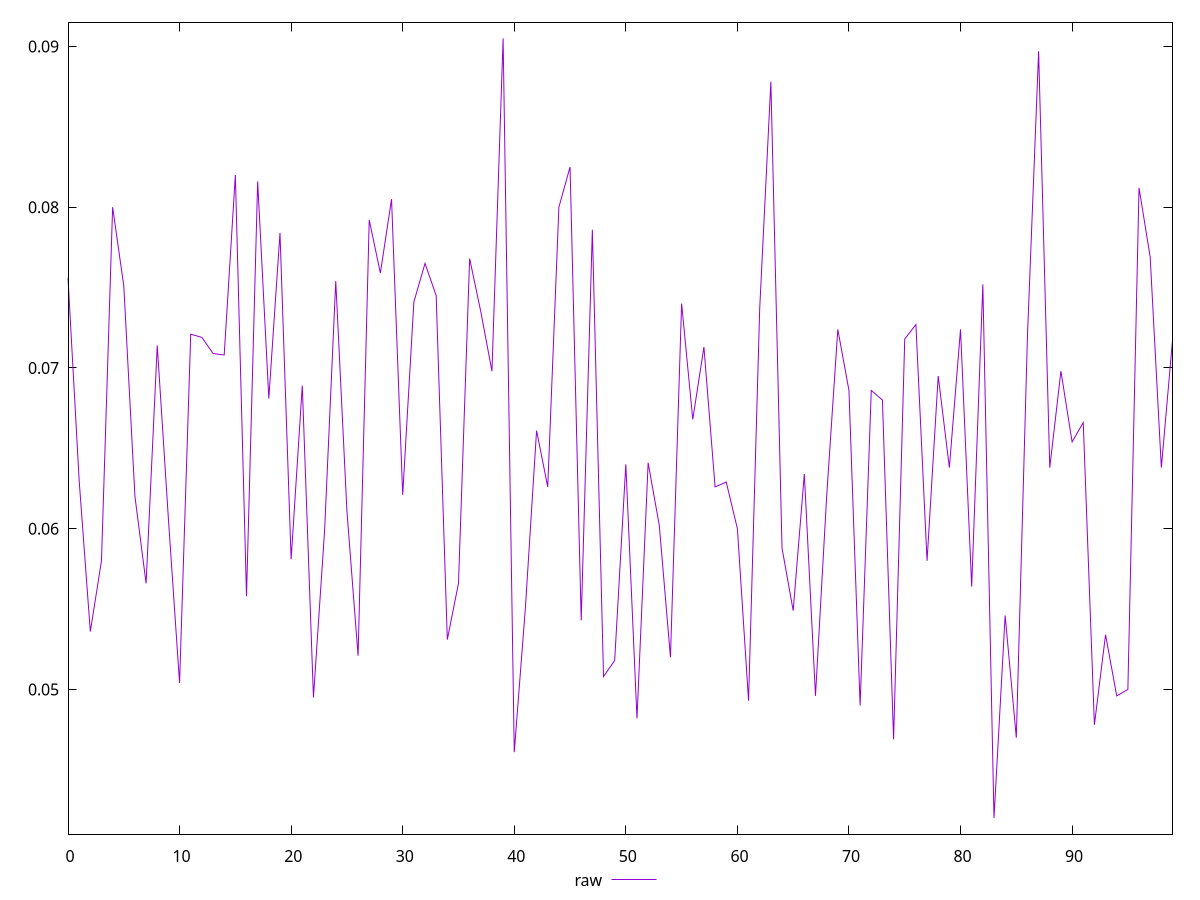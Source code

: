 reset

$raw <<EOF
0 0.0756
1 0.063
2 0.0536
3 0.057999999999999996
4 0.07999999999999999
5 0.0751
6 0.062
7 0.0566
8 0.07139999999999999
9 0.060599999999999994
10 0.0504
11 0.0721
12 0.07189999999999999
13 0.07089999999999999
14 0.07079999999999999
15 0.08199999999999999
16 0.05580000000000001
17 0.08159999999999999
18 0.0681
19 0.07840000000000001
20 0.05809999999999999
21 0.06889999999999999
22 0.0495
23 0.059899999999999995
24 0.07540000000000001
25 0.0611
26 0.0521
27 0.07919999999999999
28 0.0759
29 0.08049999999999999
30 0.062099999999999995
31 0.0741
32 0.0765
33 0.0745
34 0.05310000000000001
35 0.05659999999999999
36 0.0768
37 0.0735
38 0.0698
39 0.09050000000000001
40 0.0461
41 0.05510000000000001
42 0.0661
43 0.0626
44 0.08
45 0.08249999999999999
46 0.05430000000000001
47 0.0786
48 0.0508
49 0.0518
50 0.064
51 0.04819999999999999
52 0.0641
53 0.060200000000000004
54 0.052
55 0.074
56 0.0668
57 0.0713
58 0.0626
59 0.0629
60 0.05999999999999999
61 0.0493
62 0.0737
63 0.08779999999999999
64 0.05879999999999999
65 0.054900000000000004
66 0.0634
67 0.0496
68 0.062
69 0.07239999999999999
70 0.06860000000000001
71 0.048999999999999995
72 0.06860000000000001
73 0.068
74 0.0469
75 0.07179999999999999
76 0.07269999999999999
77 0.057999999999999996
78 0.06949999999999999
79 0.0638
80 0.07239999999999999
81 0.05639999999999999
82 0.07519999999999999
83 0.041999999999999996
84 0.0546
85 0.047
86 0.072
87 0.08969999999999999
88 0.0638
89 0.0698
90 0.0654
91 0.06659999999999999
92 0.047799999999999995
93 0.0534
94 0.0496
95 0.049999999999999996
96 0.0812
97 0.07690000000000001
98 0.0638
99 0.0717
EOF

set key outside below
set xrange [0:99]
set yrange [0.040999999999999995:0.09150000000000001]
set terminal svg size 640, 490 enhanced background rgb 'white'
set output "report_00007_2020-12-11T15:55:29.892Z/network-rtt/samples/pages+cached+noexternal+nofonts+nosvg+noimg/raw/values.svg"

plot $raw title "raw" with line

reset
